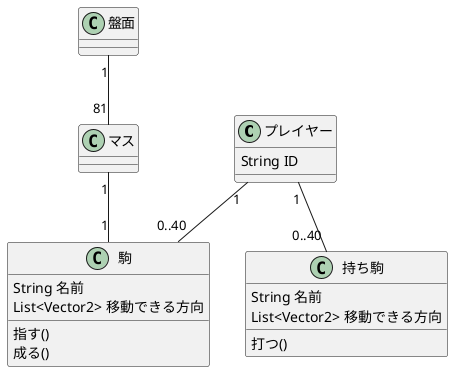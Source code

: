 @startuml

class プレイヤー{
    String ID
}
class 駒{
    String 名前
    List<Vector2> 移動できる方向
    指す()
    成る()
}
class 持ち駒{
    String 名前
    List<Vector2> 移動できる方向
    打つ()
}

class 盤面{}
class マス{}
'class 移動{
'    Vector2 移動方向
'    int 移動できる回数
'}

プレイヤー "1"--"0..40" 駒
プレイヤー "1"--"0..40" 持ち駒
盤面 "1"--"81" マス
マス "1"--"1" 駒

@enduml